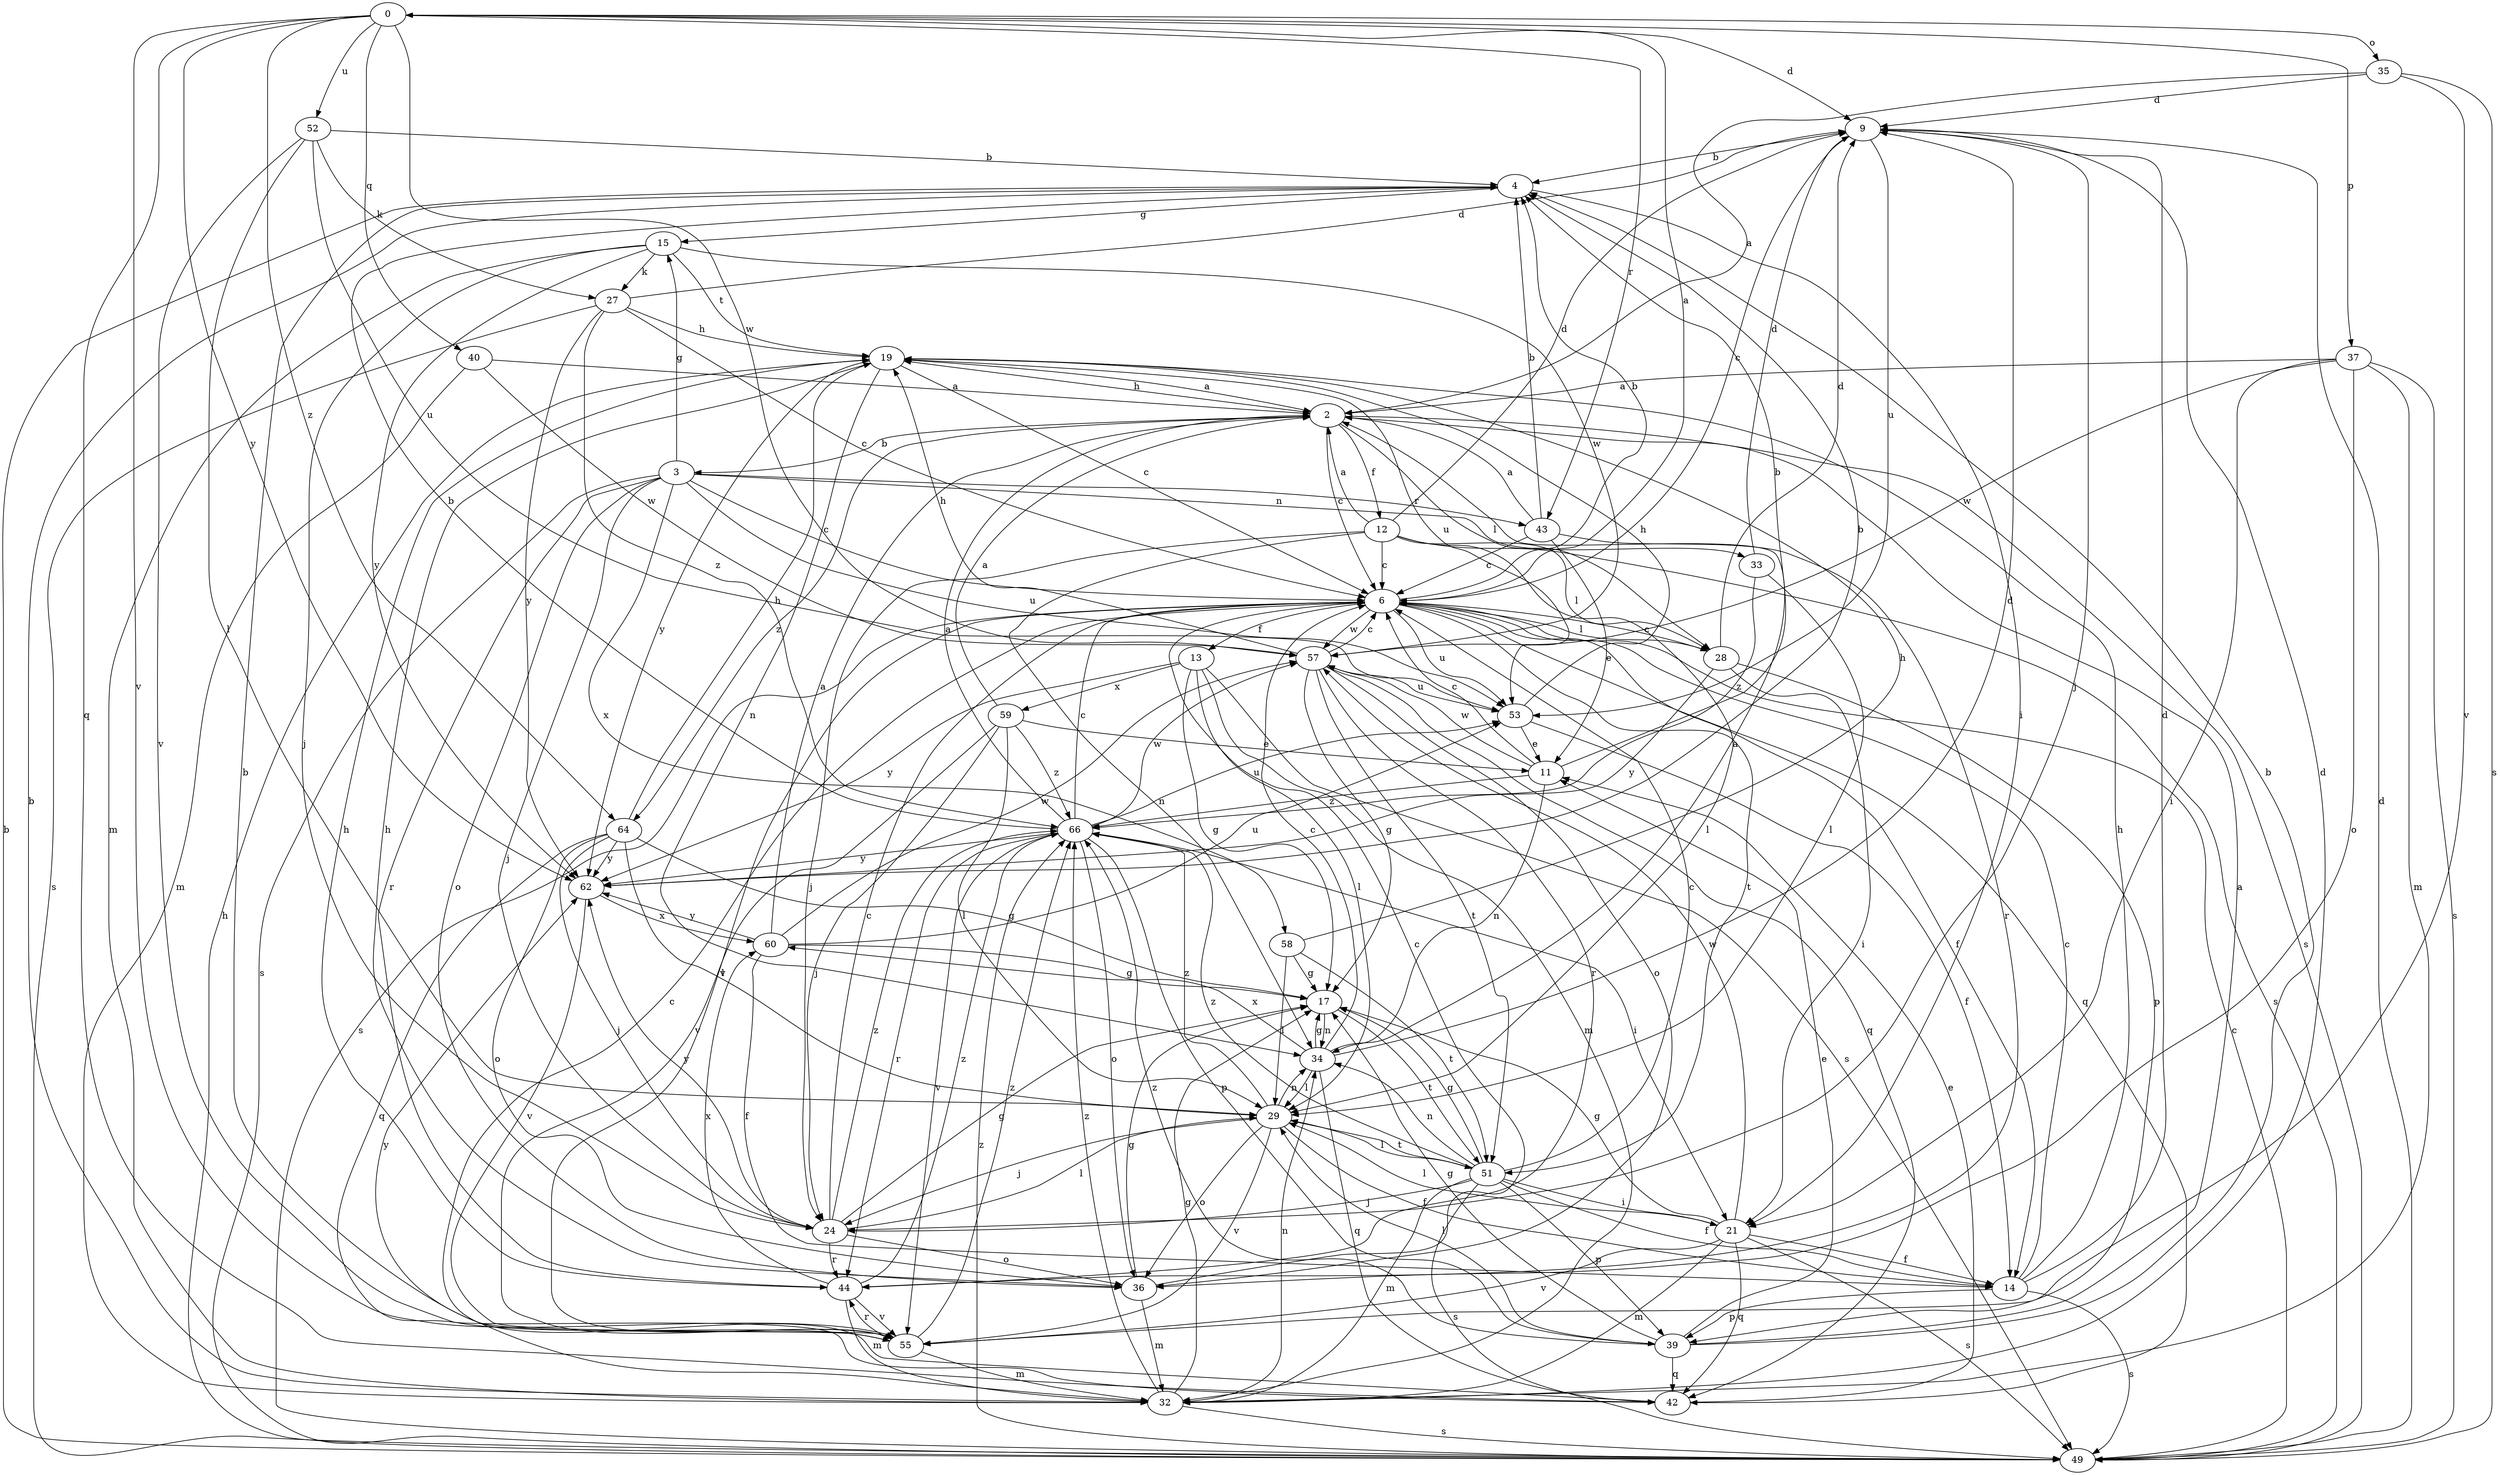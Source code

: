 strict digraph  {
0;
2;
3;
4;
6;
9;
11;
12;
13;
14;
15;
17;
19;
21;
24;
27;
28;
29;
32;
33;
34;
35;
36;
37;
39;
40;
42;
43;
44;
49;
51;
52;
53;
55;
57;
58;
59;
60;
62;
64;
66;
0 -> 9  [label=d];
0 -> 35  [label=o];
0 -> 37  [label=p];
0 -> 40  [label=q];
0 -> 42  [label=q];
0 -> 43  [label=r];
0 -> 52  [label=u];
0 -> 55  [label=v];
0 -> 57  [label=w];
0 -> 62  [label=y];
0 -> 64  [label=z];
2 -> 3  [label=b];
2 -> 6  [label=c];
2 -> 12  [label=f];
2 -> 19  [label=h];
2 -> 28  [label=l];
2 -> 49  [label=s];
2 -> 64  [label=z];
3 -> 6  [label=c];
3 -> 15  [label=g];
3 -> 24  [label=j];
3 -> 33  [label=n];
3 -> 36  [label=o];
3 -> 43  [label=r];
3 -> 44  [label=r];
3 -> 49  [label=s];
3 -> 53  [label=u];
3 -> 58  [label=x];
4 -> 15  [label=g];
4 -> 21  [label=i];
6 -> 0  [label=a];
6 -> 4  [label=b];
6 -> 13  [label=f];
6 -> 14  [label=f];
6 -> 28  [label=l];
6 -> 42  [label=q];
6 -> 49  [label=s];
6 -> 51  [label=t];
6 -> 53  [label=u];
6 -> 55  [label=v];
6 -> 57  [label=w];
9 -> 4  [label=b];
9 -> 6  [label=c];
9 -> 24  [label=j];
9 -> 53  [label=u];
11 -> 4  [label=b];
11 -> 6  [label=c];
11 -> 34  [label=n];
11 -> 57  [label=w];
11 -> 66  [label=z];
12 -> 2  [label=a];
12 -> 6  [label=c];
12 -> 9  [label=d];
12 -> 24  [label=j];
12 -> 28  [label=l];
12 -> 29  [label=l];
12 -> 34  [label=n];
12 -> 49  [label=s];
13 -> 17  [label=g];
13 -> 29  [label=l];
13 -> 32  [label=m];
13 -> 49  [label=s];
13 -> 59  [label=x];
13 -> 62  [label=y];
14 -> 6  [label=c];
14 -> 9  [label=d];
14 -> 19  [label=h];
14 -> 39  [label=p];
14 -> 49  [label=s];
15 -> 24  [label=j];
15 -> 27  [label=k];
15 -> 32  [label=m];
15 -> 57  [label=w];
15 -> 62  [label=y];
15 -> 19  [label=t];
17 -> 34  [label=n];
17 -> 51  [label=t];
19 -> 2  [label=a];
19 -> 6  [label=c];
19 -> 34  [label=n];
19 -> 53  [label=u];
19 -> 62  [label=y];
21 -> 14  [label=f];
21 -> 17  [label=g];
21 -> 29  [label=l];
21 -> 32  [label=m];
21 -> 42  [label=q];
21 -> 49  [label=s];
21 -> 55  [label=v];
21 -> 57  [label=w];
24 -> 6  [label=c];
24 -> 17  [label=g];
24 -> 29  [label=l];
24 -> 36  [label=o];
24 -> 44  [label=r];
24 -> 62  [label=y];
24 -> 66  [label=z];
27 -> 6  [label=c];
27 -> 9  [label=d];
27 -> 19  [label=h];
27 -> 49  [label=s];
27 -> 62  [label=y];
27 -> 66  [label=z];
28 -> 6  [label=c];
28 -> 9  [label=d];
28 -> 21  [label=i];
28 -> 39  [label=p];
28 -> 62  [label=y];
29 -> 14  [label=f];
29 -> 24  [label=j];
29 -> 34  [label=n];
29 -> 36  [label=o];
29 -> 51  [label=t];
29 -> 55  [label=v];
29 -> 66  [label=z];
32 -> 4  [label=b];
32 -> 6  [label=c];
32 -> 9  [label=d];
32 -> 17  [label=g];
32 -> 34  [label=n];
32 -> 49  [label=s];
32 -> 66  [label=z];
33 -> 9  [label=d];
33 -> 29  [label=l];
33 -> 66  [label=z];
34 -> 2  [label=a];
34 -> 6  [label=c];
34 -> 9  [label=d];
34 -> 17  [label=g];
34 -> 29  [label=l];
34 -> 42  [label=q];
34 -> 60  [label=x];
35 -> 2  [label=a];
35 -> 9  [label=d];
35 -> 49  [label=s];
35 -> 55  [label=v];
36 -> 6  [label=c];
36 -> 17  [label=g];
36 -> 19  [label=h];
36 -> 32  [label=m];
37 -> 2  [label=a];
37 -> 21  [label=i];
37 -> 32  [label=m];
37 -> 36  [label=o];
37 -> 49  [label=s];
37 -> 57  [label=w];
39 -> 2  [label=a];
39 -> 4  [label=b];
39 -> 11  [label=e];
39 -> 17  [label=g];
39 -> 29  [label=l];
39 -> 42  [label=q];
39 -> 66  [label=z];
40 -> 2  [label=a];
40 -> 32  [label=m];
40 -> 57  [label=w];
42 -> 11  [label=e];
42 -> 62  [label=y];
43 -> 2  [label=a];
43 -> 4  [label=b];
43 -> 6  [label=c];
43 -> 11  [label=e];
43 -> 44  [label=r];
44 -> 19  [label=h];
44 -> 32  [label=m];
44 -> 55  [label=v];
44 -> 60  [label=x];
44 -> 66  [label=z];
49 -> 4  [label=b];
49 -> 6  [label=c];
49 -> 9  [label=d];
49 -> 19  [label=h];
49 -> 66  [label=z];
51 -> 6  [label=c];
51 -> 14  [label=f];
51 -> 17  [label=g];
51 -> 21  [label=i];
51 -> 24  [label=j];
51 -> 29  [label=l];
51 -> 32  [label=m];
51 -> 34  [label=n];
51 -> 39  [label=p];
51 -> 49  [label=s];
51 -> 66  [label=z];
52 -> 4  [label=b];
52 -> 27  [label=k];
52 -> 29  [label=l];
52 -> 53  [label=u];
52 -> 55  [label=v];
53 -> 11  [label=e];
53 -> 14  [label=f];
53 -> 19  [label=h];
55 -> 4  [label=b];
55 -> 32  [label=m];
55 -> 44  [label=r];
55 -> 66  [label=z];
57 -> 6  [label=c];
57 -> 17  [label=g];
57 -> 19  [label=h];
57 -> 36  [label=o];
57 -> 42  [label=q];
57 -> 44  [label=r];
57 -> 51  [label=t];
57 -> 53  [label=u];
58 -> 17  [label=g];
58 -> 19  [label=h];
58 -> 29  [label=l];
58 -> 51  [label=t];
59 -> 2  [label=a];
59 -> 11  [label=e];
59 -> 24  [label=j];
59 -> 29  [label=l];
59 -> 55  [label=v];
59 -> 66  [label=z];
60 -> 2  [label=a];
60 -> 14  [label=f];
60 -> 17  [label=g];
60 -> 53  [label=u];
60 -> 57  [label=w];
60 -> 62  [label=y];
62 -> 4  [label=b];
62 -> 55  [label=v];
62 -> 60  [label=x];
64 -> 17  [label=g];
64 -> 19  [label=h];
64 -> 24  [label=j];
64 -> 29  [label=l];
64 -> 36  [label=o];
64 -> 42  [label=q];
64 -> 62  [label=y];
66 -> 2  [label=a];
66 -> 4  [label=b];
66 -> 6  [label=c];
66 -> 21  [label=i];
66 -> 36  [label=o];
66 -> 39  [label=p];
66 -> 44  [label=r];
66 -> 53  [label=u];
66 -> 55  [label=v];
66 -> 57  [label=w];
66 -> 62  [label=y];
}
